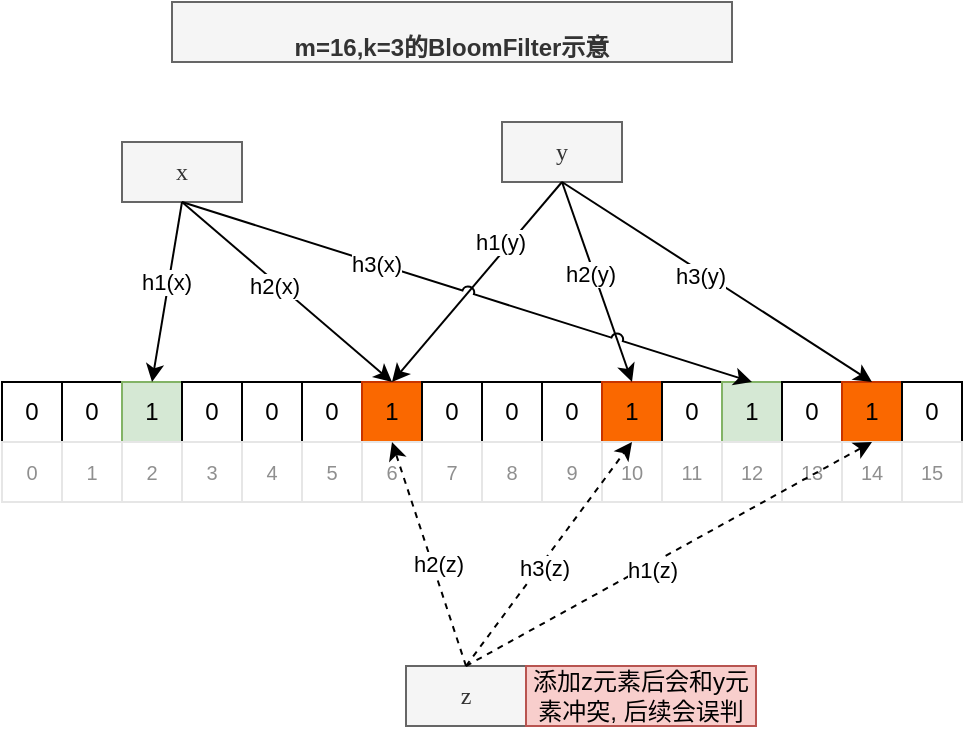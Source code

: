 <mxfile version="21.0.2" type="github"><diagram name="Page-1" id="2z0IgSUQS7QCNBz0xPC9"><mxGraphModel dx="1430" dy="727" grid="0" gridSize="10" guides="1" tooltips="1" connect="1" arrows="1" fold="1" page="1" pageScale="1" pageWidth="850" pageHeight="1100" math="0" shadow="0"><root><mxCell id="0"/><mxCell id="1" parent="0"/><mxCell id="uG-KMg2iX7xWKbClNyzy-1" value="0" style="rounded=0;whiteSpace=wrap;html=1;" parent="1" vertex="1"><mxGeometry x="40" y="230" width="30" height="30" as="geometry"/></mxCell><mxCell id="uG-KMg2iX7xWKbClNyzy-2" value="0" style="rounded=0;whiteSpace=wrap;html=1;" parent="1" vertex="1"><mxGeometry x="70" y="230" width="30" height="30" as="geometry"/></mxCell><mxCell id="uG-KMg2iX7xWKbClNyzy-3" value="1" style="rounded=0;whiteSpace=wrap;html=1;fillColor=#d5e8d4;strokeColor=#82b366;" parent="1" vertex="1"><mxGeometry x="100" y="230" width="30" height="30" as="geometry"/></mxCell><mxCell id="uG-KMg2iX7xWKbClNyzy-4" value="0" style="rounded=0;whiteSpace=wrap;html=1;" parent="1" vertex="1"><mxGeometry x="130" y="230" width="30" height="30" as="geometry"/></mxCell><mxCell id="uG-KMg2iX7xWKbClNyzy-5" value="0" style="rounded=0;whiteSpace=wrap;html=1;" parent="1" vertex="1"><mxGeometry x="160" y="230" width="30" height="30" as="geometry"/></mxCell><mxCell id="uG-KMg2iX7xWKbClNyzy-6" value="0" style="rounded=0;whiteSpace=wrap;html=1;" parent="1" vertex="1"><mxGeometry x="190" y="230" width="30" height="30" as="geometry"/></mxCell><mxCell id="uG-KMg2iX7xWKbClNyzy-7" value="1" style="rounded=0;whiteSpace=wrap;html=1;fillColor=#fa6800;strokeColor=#C73500;fontColor=#000000;" parent="1" vertex="1"><mxGeometry x="220" y="230" width="30" height="30" as="geometry"/></mxCell><mxCell id="uG-KMg2iX7xWKbClNyzy-8" value="0" style="rounded=0;whiteSpace=wrap;html=1;" parent="1" vertex="1"><mxGeometry x="250" y="230" width="30" height="30" as="geometry"/></mxCell><mxCell id="uG-KMg2iX7xWKbClNyzy-9" value="0" style="rounded=0;whiteSpace=wrap;html=1;" parent="1" vertex="1"><mxGeometry x="280" y="230" width="30" height="30" as="geometry"/></mxCell><mxCell id="uG-KMg2iX7xWKbClNyzy-10" value="0" style="rounded=0;whiteSpace=wrap;html=1;" parent="1" vertex="1"><mxGeometry x="310" y="230" width="30" height="30" as="geometry"/></mxCell><mxCell id="uG-KMg2iX7xWKbClNyzy-11" value="1" style="rounded=0;whiteSpace=wrap;html=1;fillColor=#fa6800;strokeColor=#C73500;fontColor=#000000;" parent="1" vertex="1"><mxGeometry x="340" y="230" width="30" height="30" as="geometry"/></mxCell><mxCell id="uG-KMg2iX7xWKbClNyzy-12" value="0" style="rounded=0;whiteSpace=wrap;html=1;" parent="1" vertex="1"><mxGeometry x="370" y="230" width="30" height="30" as="geometry"/></mxCell><mxCell id="uG-KMg2iX7xWKbClNyzy-13" value="1" style="rounded=0;whiteSpace=wrap;html=1;fillColor=#d5e8d4;strokeColor=#82b366;" parent="1" vertex="1"><mxGeometry x="400" y="230" width="30" height="30" as="geometry"/></mxCell><mxCell id="uG-KMg2iX7xWKbClNyzy-14" value="0" style="rounded=0;whiteSpace=wrap;html=1;" parent="1" vertex="1"><mxGeometry x="430" y="230" width="30" height="30" as="geometry"/></mxCell><mxCell id="uG-KMg2iX7xWKbClNyzy-15" value="1" style="rounded=0;whiteSpace=wrap;html=1;fillColor=#fa6800;strokeColor=#C73500;fontColor=#000000;" parent="1" vertex="1"><mxGeometry x="460" y="230" width="30" height="30" as="geometry"/></mxCell><mxCell id="uG-KMg2iX7xWKbClNyzy-16" value="0" style="rounded=0;whiteSpace=wrap;html=1;" parent="1" vertex="1"><mxGeometry x="490" y="230" width="30" height="30" as="geometry"/></mxCell><mxCell id="uG-KMg2iX7xWKbClNyzy-17" value="0" style="text;html=1;strokeColor=#E6E6E6;fillColor=none;align=center;verticalAlign=middle;whiteSpace=wrap;rounded=0;fontSize=10;fontStyle=0;fontColor=#8F8F8F;" parent="1" vertex="1"><mxGeometry x="40" y="260" width="30" height="30" as="geometry"/></mxCell><mxCell id="uG-KMg2iX7xWKbClNyzy-18" value="1" style="text;html=1;strokeColor=#E6E6E6;fillColor=none;align=center;verticalAlign=middle;whiteSpace=wrap;rounded=0;fontSize=10;fontStyle=0;fontColor=#8F8F8F;" parent="1" vertex="1"><mxGeometry x="70" y="260" width="30" height="30" as="geometry"/></mxCell><mxCell id="uG-KMg2iX7xWKbClNyzy-19" value="2" style="text;html=1;strokeColor=#E6E6E6;fillColor=none;align=center;verticalAlign=middle;whiteSpace=wrap;rounded=0;fontSize=10;fontStyle=0;fontColor=#8F8F8F;" parent="1" vertex="1"><mxGeometry x="100" y="260" width="30" height="30" as="geometry"/></mxCell><mxCell id="uG-KMg2iX7xWKbClNyzy-20" value="3" style="text;html=1;strokeColor=#E6E6E6;fillColor=none;align=center;verticalAlign=middle;whiteSpace=wrap;rounded=0;fontSize=10;fontStyle=0;fontColor=#8F8F8F;" parent="1" vertex="1"><mxGeometry x="130" y="260" width="30" height="30" as="geometry"/></mxCell><mxCell id="uG-KMg2iX7xWKbClNyzy-21" value="4" style="text;html=1;strokeColor=#E6E6E6;fillColor=none;align=center;verticalAlign=middle;whiteSpace=wrap;rounded=0;fontSize=10;fontStyle=0;fontColor=#8F8F8F;" parent="1" vertex="1"><mxGeometry x="160" y="260" width="30" height="30" as="geometry"/></mxCell><mxCell id="uG-KMg2iX7xWKbClNyzy-22" value="5" style="text;html=1;strokeColor=#E6E6E6;fillColor=none;align=center;verticalAlign=middle;whiteSpace=wrap;rounded=0;fontSize=10;fontStyle=0;fontColor=#8F8F8F;" parent="1" vertex="1"><mxGeometry x="190" y="260" width="30" height="30" as="geometry"/></mxCell><mxCell id="uG-KMg2iX7xWKbClNyzy-23" value="6" style="text;html=1;strokeColor=#E6E6E6;fillColor=none;align=center;verticalAlign=middle;whiteSpace=wrap;rounded=0;fontSize=10;fontStyle=0;fontColor=#8F8F8F;" parent="1" vertex="1"><mxGeometry x="220" y="260" width="30" height="30" as="geometry"/></mxCell><mxCell id="uG-KMg2iX7xWKbClNyzy-24" value="7" style="text;html=1;strokeColor=#E6E6E6;fillColor=none;align=center;verticalAlign=middle;whiteSpace=wrap;rounded=0;fontSize=10;fontStyle=0;fontColor=#8F8F8F;" parent="1" vertex="1"><mxGeometry x="250" y="260" width="30" height="30" as="geometry"/></mxCell><mxCell id="uG-KMg2iX7xWKbClNyzy-25" value="8" style="text;html=1;strokeColor=#E6E6E6;fillColor=none;align=center;verticalAlign=middle;whiteSpace=wrap;rounded=0;fontSize=10;fontStyle=0;fontColor=#8F8F8F;" parent="1" vertex="1"><mxGeometry x="280" y="260" width="30" height="30" as="geometry"/></mxCell><mxCell id="uG-KMg2iX7xWKbClNyzy-26" value="9" style="text;html=1;strokeColor=#E6E6E6;fillColor=none;align=center;verticalAlign=middle;whiteSpace=wrap;rounded=0;fontSize=10;fontStyle=0;fontColor=#8F8F8F;" parent="1" vertex="1"><mxGeometry x="310" y="260" width="30" height="30" as="geometry"/></mxCell><mxCell id="uG-KMg2iX7xWKbClNyzy-27" value="10" style="text;html=1;strokeColor=#E6E6E6;fillColor=none;align=center;verticalAlign=middle;whiteSpace=wrap;rounded=0;fontSize=10;fontStyle=0;fontColor=#8F8F8F;" parent="1" vertex="1"><mxGeometry x="340" y="260" width="30" height="30" as="geometry"/></mxCell><mxCell id="uG-KMg2iX7xWKbClNyzy-28" value="11" style="text;html=1;strokeColor=#E6E6E6;fillColor=none;align=center;verticalAlign=middle;whiteSpace=wrap;rounded=0;fontSize=10;fontStyle=0;fontColor=#8F8F8F;" parent="1" vertex="1"><mxGeometry x="370" y="260" width="30" height="30" as="geometry"/></mxCell><mxCell id="uG-KMg2iX7xWKbClNyzy-29" value="12" style="text;html=1;strokeColor=#E6E6E6;fillColor=none;align=center;verticalAlign=middle;whiteSpace=wrap;rounded=0;fontSize=10;fontStyle=0;fontColor=#8F8F8F;" parent="1" vertex="1"><mxGeometry x="400" y="260" width="30" height="30" as="geometry"/></mxCell><mxCell id="uG-KMg2iX7xWKbClNyzy-30" value="13" style="text;html=1;strokeColor=#E6E6E6;fillColor=none;align=center;verticalAlign=middle;whiteSpace=wrap;rounded=0;fontSize=10;fontStyle=0;fontColor=#8F8F8F;" parent="1" vertex="1"><mxGeometry x="430" y="260" width="30" height="30" as="geometry"/></mxCell><mxCell id="uG-KMg2iX7xWKbClNyzy-31" value="14" style="text;html=1;strokeColor=#E6E6E6;fillColor=none;align=center;verticalAlign=middle;whiteSpace=wrap;rounded=0;fontSize=10;fontStyle=0;fontColor=#8F8F8F;" parent="1" vertex="1"><mxGeometry x="460" y="260" width="30" height="30" as="geometry"/></mxCell><mxCell id="uG-KMg2iX7xWKbClNyzy-32" value="15" style="text;html=1;strokeColor=#E6E6E6;fillColor=none;align=center;verticalAlign=middle;whiteSpace=wrap;rounded=0;fontSize=10;fontStyle=0;fontColor=#8F8F8F;" parent="1" vertex="1"><mxGeometry x="490" y="260" width="30" height="30" as="geometry"/></mxCell><mxCell id="uG-KMg2iX7xWKbClNyzy-33" value="&lt;div&gt;&lt;font&gt;x&lt;/font&gt;&lt;/div&gt;" style="text;html=1;strokeColor=#666666;fillColor=#f5f5f5;align=center;verticalAlign=middle;whiteSpace=wrap;rounded=0;fontFamily=Comic Sans MS;fontColor=#333333;" parent="1" vertex="1"><mxGeometry x="100" y="110" width="60" height="30" as="geometry"/></mxCell><mxCell id="uG-KMg2iX7xWKbClNyzy-34" value="" style="endArrow=classic;html=1;rounded=0;exitX=0.5;exitY=1;exitDx=0;exitDy=0;entryX=0.5;entryY=0;entryDx=0;entryDy=0;" parent="1" source="uG-KMg2iX7xWKbClNyzy-33" target="uG-KMg2iX7xWKbClNyzy-3" edge="1"><mxGeometry width="50" height="50" relative="1" as="geometry"><mxPoint x="170" y="180" as="sourcePoint"/><mxPoint x="220" y="130" as="targetPoint"/></mxGeometry></mxCell><mxCell id="uG-KMg2iX7xWKbClNyzy-35" value="h1(x)" style="edgeLabel;html=1;align=center;verticalAlign=middle;resizable=0;points=[];" parent="uG-KMg2iX7xWKbClNyzy-34" vertex="1" connectable="0"><mxGeometry x="-0.099" y="-2" relative="1" as="geometry"><mxPoint as="offset"/></mxGeometry></mxCell><mxCell id="uG-KMg2iX7xWKbClNyzy-36" value="" style="endArrow=classic;html=1;rounded=0;exitX=0.5;exitY=1;exitDx=0;exitDy=0;entryX=0.5;entryY=0;entryDx=0;entryDy=0;" parent="1" source="uG-KMg2iX7xWKbClNyzy-33" target="uG-KMg2iX7xWKbClNyzy-7" edge="1"><mxGeometry width="50" height="50" relative="1" as="geometry"><mxPoint x="260" y="110" as="sourcePoint"/><mxPoint x="125" y="240" as="targetPoint"/></mxGeometry></mxCell><mxCell id="uG-KMg2iX7xWKbClNyzy-37" value="h2(x)" style="edgeLabel;html=1;align=center;verticalAlign=middle;resizable=0;points=[];" parent="uG-KMg2iX7xWKbClNyzy-36" vertex="1" connectable="0"><mxGeometry x="-0.099" y="-2" relative="1" as="geometry"><mxPoint as="offset"/></mxGeometry></mxCell><mxCell id="uG-KMg2iX7xWKbClNyzy-38" value="&lt;div&gt;&lt;font&gt;y&lt;/font&gt;&lt;/div&gt;" style="text;html=1;strokeColor=#666666;fillColor=#f5f5f5;align=center;verticalAlign=middle;whiteSpace=wrap;rounded=0;fontFamily=Comic Sans MS;fontColor=#333333;" parent="1" vertex="1"><mxGeometry x="290" y="100" width="60" height="30" as="geometry"/></mxCell><mxCell id="uG-KMg2iX7xWKbClNyzy-39" value="" style="endArrow=classic;html=1;rounded=0;exitX=0.5;exitY=1;exitDx=0;exitDy=0;entryX=0.5;entryY=0;entryDx=0;entryDy=0;jumpStyle=arc;" parent="1" source="uG-KMg2iX7xWKbClNyzy-38" target="uG-KMg2iX7xWKbClNyzy-7" edge="1"><mxGeometry width="50" height="50" relative="1" as="geometry"><mxPoint x="360" y="170" as="sourcePoint"/><mxPoint x="305" y="220" as="targetPoint"/></mxGeometry></mxCell><mxCell id="uG-KMg2iX7xWKbClNyzy-40" value="h1(y)" style="edgeLabel;html=1;align=center;verticalAlign=middle;resizable=0;points=[];" parent="uG-KMg2iX7xWKbClNyzy-39" vertex="1" connectable="0"><mxGeometry x="-0.099" y="-2" relative="1" as="geometry"><mxPoint x="8" y="-14" as="offset"/></mxGeometry></mxCell><mxCell id="uG-KMg2iX7xWKbClNyzy-41" value="" style="endArrow=classic;html=1;rounded=0;exitX=0.5;exitY=1;exitDx=0;exitDy=0;entryX=0.5;entryY=0;entryDx=0;entryDy=0;" parent="1" source="uG-KMg2iX7xWKbClNyzy-38" target="uG-KMg2iX7xWKbClNyzy-11" edge="1"><mxGeometry width="50" height="50" relative="1" as="geometry"><mxPoint x="450" y="100" as="sourcePoint"/><mxPoint x="425" y="220" as="targetPoint"/></mxGeometry></mxCell><mxCell id="uG-KMg2iX7xWKbClNyzy-42" value="h2(y)" style="edgeLabel;html=1;align=center;verticalAlign=middle;resizable=0;points=[];" parent="uG-KMg2iX7xWKbClNyzy-41" vertex="1" connectable="0"><mxGeometry x="-0.099" y="-2" relative="1" as="geometry"><mxPoint as="offset"/></mxGeometry></mxCell><mxCell id="uG-KMg2iX7xWKbClNyzy-43" value="" style="endArrow=classic;html=1;rounded=0;exitX=0.5;exitY=1;exitDx=0;exitDy=0;entryX=0.5;entryY=0;entryDx=0;entryDy=0;" parent="1" source="uG-KMg2iX7xWKbClNyzy-38" target="uG-KMg2iX7xWKbClNyzy-15" edge="1"><mxGeometry width="50" height="50" relative="1" as="geometry"><mxPoint x="465" y="100" as="sourcePoint"/><mxPoint x="605" y="220" as="targetPoint"/></mxGeometry></mxCell><mxCell id="uG-KMg2iX7xWKbClNyzy-44" value="h3(y)" style="edgeLabel;html=1;align=center;verticalAlign=middle;resizable=0;points=[];" parent="uG-KMg2iX7xWKbClNyzy-43" vertex="1" connectable="0"><mxGeometry x="-0.099" y="-2" relative="1" as="geometry"><mxPoint as="offset"/></mxGeometry></mxCell><mxCell id="uG-KMg2iX7xWKbClNyzy-45" value="" style="endArrow=classic;html=1;rounded=0;exitX=0.5;exitY=1;exitDx=0;exitDy=0;entryX=0.5;entryY=0;entryDx=0;entryDy=0;jumpStyle=arc;" parent="1" source="uG-KMg2iX7xWKbClNyzy-33" target="uG-KMg2iX7xWKbClNyzy-13" edge="1"><mxGeometry width="50" height="50" relative="1" as="geometry"><mxPoint x="275" y="110" as="sourcePoint"/><mxPoint x="245" y="240" as="targetPoint"/></mxGeometry></mxCell><mxCell id="uG-KMg2iX7xWKbClNyzy-46" value="h3(x)" style="edgeLabel;html=1;align=center;verticalAlign=middle;resizable=0;points=[];" parent="uG-KMg2iX7xWKbClNyzy-45" vertex="1" connectable="0"><mxGeometry x="-0.099" y="-2" relative="1" as="geometry"><mxPoint x="-31" y="-12" as="offset"/></mxGeometry></mxCell><mxCell id="uG-KMg2iX7xWKbClNyzy-47" value="&lt;div&gt;&lt;font&gt;z&lt;/font&gt;&lt;/div&gt;" style="text;html=1;strokeColor=#666666;fillColor=#f5f5f5;align=center;verticalAlign=middle;whiteSpace=wrap;rounded=0;fontFamily=Comic Sans MS;fontColor=#333333;" parent="1" vertex="1"><mxGeometry x="242" y="372" width="60" height="30" as="geometry"/></mxCell><mxCell id="uG-KMg2iX7xWKbClNyzy-48" value="&lt;br&gt;m=16,k=3的BloomFilter示意" style="text;html=1;strokeColor=#666666;fillColor=#f5f5f5;align=center;verticalAlign=middle;whiteSpace=wrap;rounded=0;fontStyle=1;fontColor=#333333;labelPosition=center;verticalLabelPosition=middle;horizontal=1;" parent="1" vertex="1"><mxGeometry x="125" y="40" width="280" height="30" as="geometry"/></mxCell><mxCell id="uG-KMg2iX7xWKbClNyzy-49" value="" style="endArrow=classic;html=1;rounded=0;exitX=0.5;exitY=0;exitDx=0;exitDy=0;entryX=0.5;entryY=0;entryDx=0;entryDy=0;dashed=1;" parent="1" source="uG-KMg2iX7xWKbClNyzy-47" target="uG-KMg2iX7xWKbClNyzy-31" edge="1"><mxGeometry width="50" height="50" relative="1" as="geometry"><mxPoint x="144.72" y="330" as="sourcePoint"/><mxPoint x="144.72" y="420" as="targetPoint"/></mxGeometry></mxCell><mxCell id="uG-KMg2iX7xWKbClNyzy-50" value="h1(z)" style="edgeLabel;html=1;align=center;verticalAlign=middle;resizable=0;points=[];" parent="uG-KMg2iX7xWKbClNyzy-49" vertex="1" connectable="0"><mxGeometry x="-0.099" y="-2" relative="1" as="geometry"><mxPoint as="offset"/></mxGeometry></mxCell><mxCell id="uG-KMg2iX7xWKbClNyzy-51" value="" style="endArrow=classic;html=1;rounded=0;exitX=0.5;exitY=0;exitDx=0;exitDy=0;entryX=0.5;entryY=0;entryDx=0;entryDy=0;dashed=1;" parent="1" source="uG-KMg2iX7xWKbClNyzy-47" target="uG-KMg2iX7xWKbClNyzy-23" edge="1"><mxGeometry width="50" height="50" relative="1" as="geometry"><mxPoint x="305" y="370" as="sourcePoint"/><mxPoint x="220" y="280" as="targetPoint"/></mxGeometry></mxCell><mxCell id="uG-KMg2iX7xWKbClNyzy-52" value="h2(z)" style="edgeLabel;html=1;align=center;verticalAlign=middle;resizable=0;points=[];" parent="uG-KMg2iX7xWKbClNyzy-51" vertex="1" connectable="0"><mxGeometry x="-0.099" y="-2" relative="1" as="geometry"><mxPoint as="offset"/></mxGeometry></mxCell><mxCell id="uG-KMg2iX7xWKbClNyzy-53" value="" style="endArrow=classic;html=1;rounded=0;exitX=0.5;exitY=0;exitDx=0;exitDy=0;entryX=0.5;entryY=0;entryDx=0;entryDy=0;dashed=1;" parent="1" source="uG-KMg2iX7xWKbClNyzy-47" target="uG-KMg2iX7xWKbClNyzy-27" edge="1"><mxGeometry width="50" height="50" relative="1" as="geometry"><mxPoint x="210" y="360" as="sourcePoint"/><mxPoint x="245" y="270" as="targetPoint"/></mxGeometry></mxCell><mxCell id="uG-KMg2iX7xWKbClNyzy-54" value="h3(z)" style="edgeLabel;html=1;align=center;verticalAlign=middle;resizable=0;points=[];" parent="uG-KMg2iX7xWKbClNyzy-53" vertex="1" connectable="0"><mxGeometry x="-0.099" y="-2" relative="1" as="geometry"><mxPoint as="offset"/></mxGeometry></mxCell><mxCell id="uG-KMg2iX7xWKbClNyzy-55" value="添加z元素后会和y元素冲突, 后续会误判" style="text;html=1;strokeColor=#b85450;fillColor=#f8cecc;align=center;verticalAlign=middle;whiteSpace=wrap;rounded=0;" parent="1" vertex="1"><mxGeometry x="302" y="372" width="115" height="30" as="geometry"/></mxCell></root></mxGraphModel></diagram></mxfile>